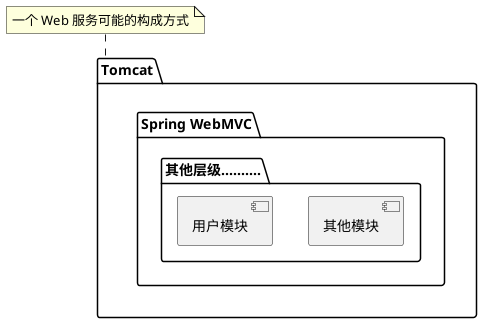 @startuml
top to bottom direction
'left to right direction

folder Tomcat{
    folder "Spring WebMVC"{
        folder "其他层级.........."{
            [其他模块]
            [用户模块]
        }
    }
}
note top of Tomcat: 一个 Web 服务可能的构成方式
@enduml
